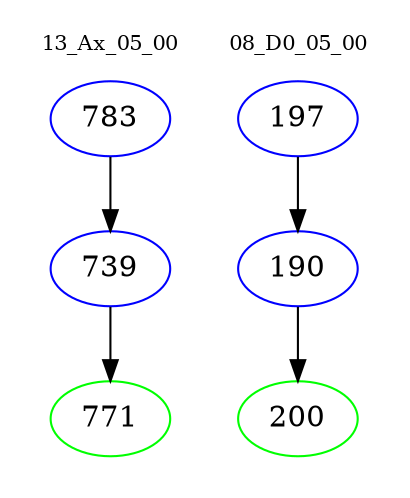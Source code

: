 digraph{
subgraph cluster_0 {
color = white
label = "13_Ax_05_00";
fontsize=10;
T0_783 [label="783", color="blue"]
T0_783 -> T0_739 [color="black"]
T0_739 [label="739", color="blue"]
T0_739 -> T0_771 [color="black"]
T0_771 [label="771", color="green"]
}
subgraph cluster_1 {
color = white
label = "08_D0_05_00";
fontsize=10;
T1_197 [label="197", color="blue"]
T1_197 -> T1_190 [color="black"]
T1_190 [label="190", color="blue"]
T1_190 -> T1_200 [color="black"]
T1_200 [label="200", color="green"]
}
}
